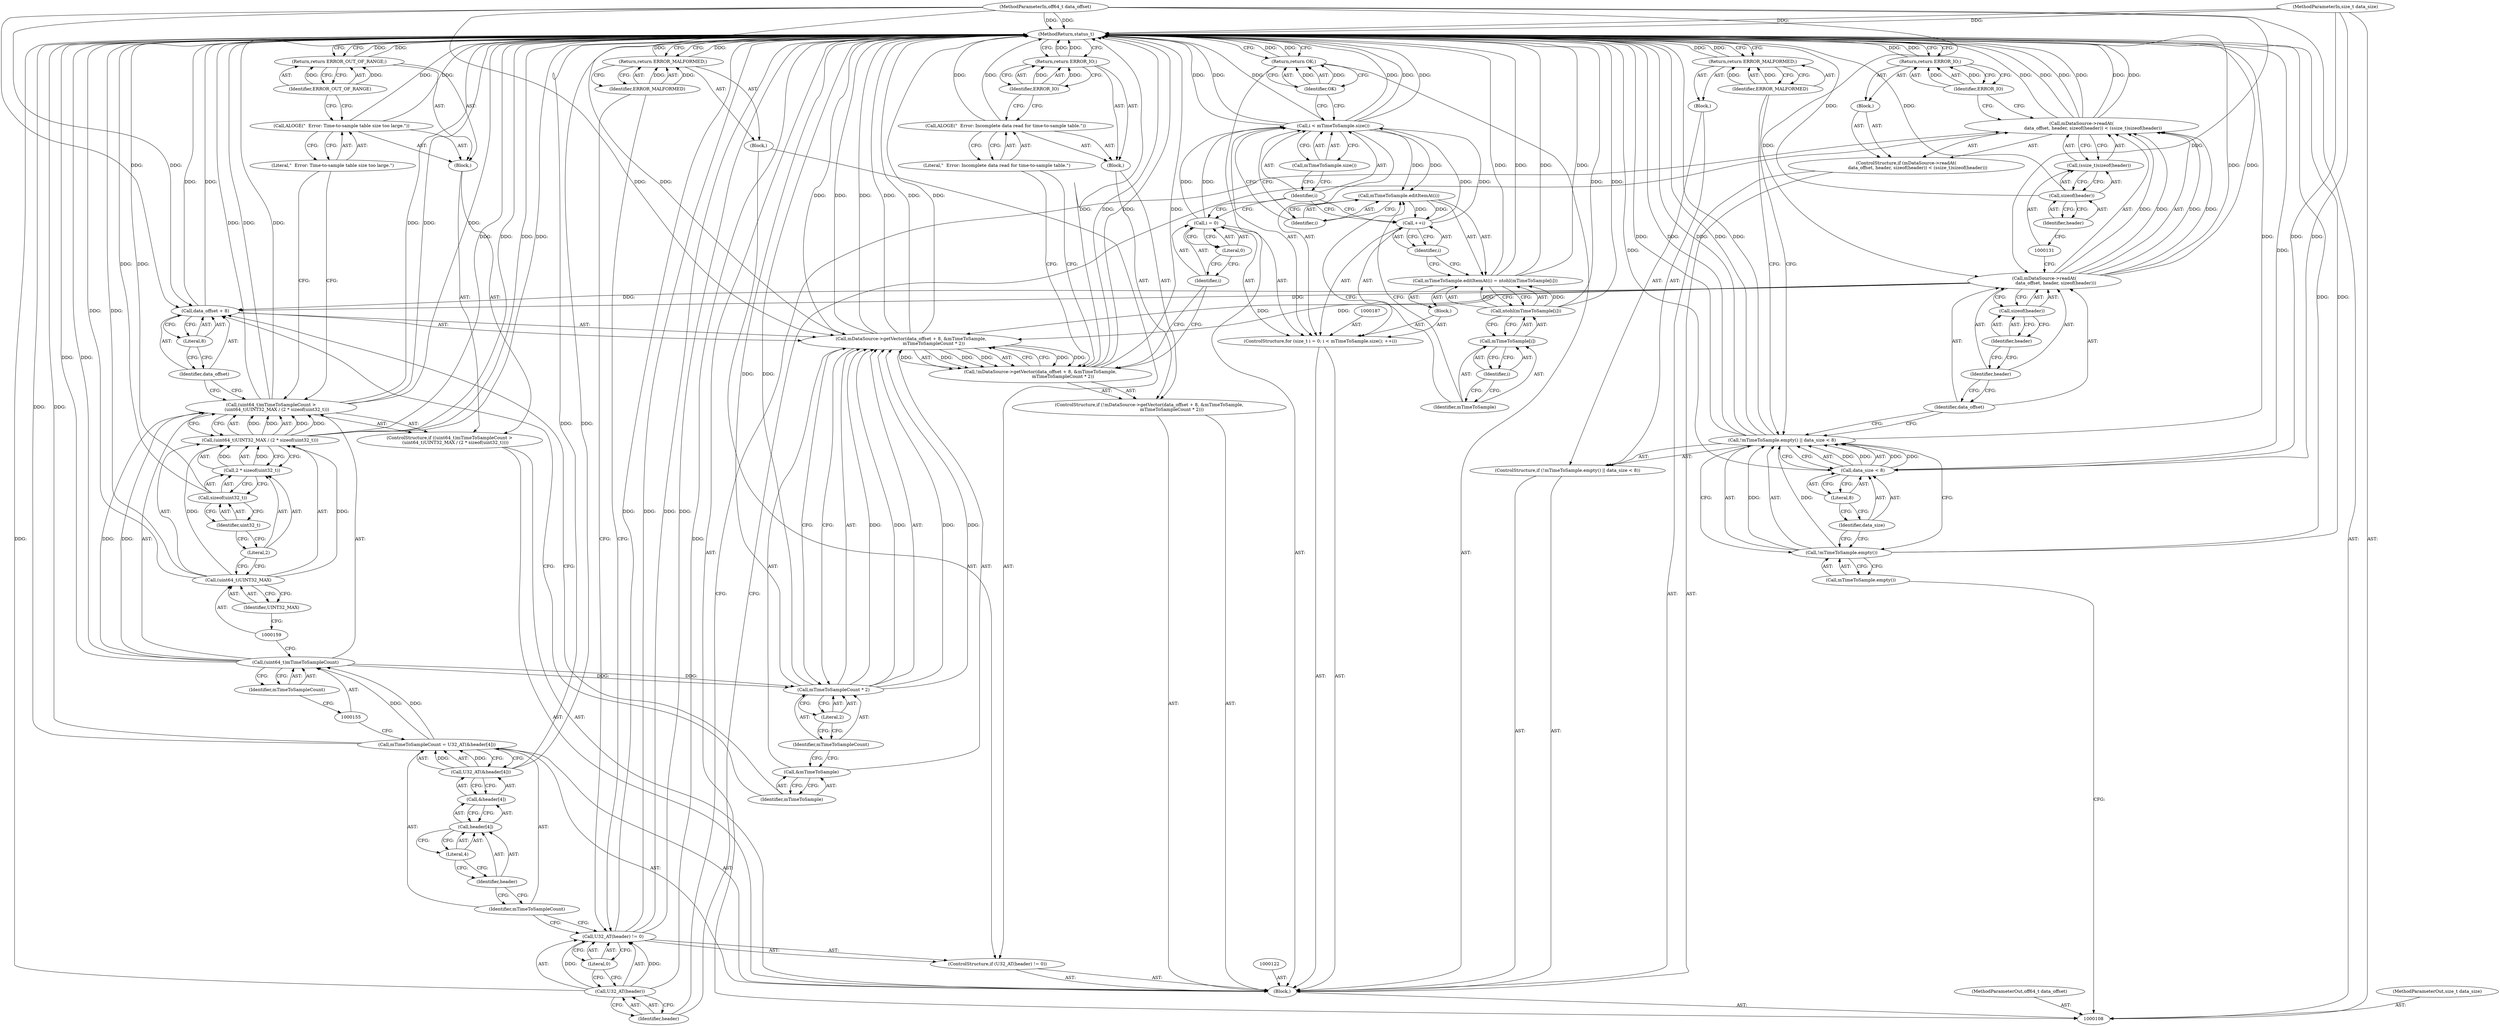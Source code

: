 digraph "0_Android_45737cb776625f17384540523674761e6313e6d4_1" {
"1000206" [label="(MethodReturn,status_t)"];
"1000135" [label="(Return,return ERROR_IO;)"];
"1000136" [label="(Identifier,ERROR_IO)"];
"1000137" [label="(ControlStructure,if (U32_AT(header) != 0))"];
"1000140" [label="(Identifier,header)"];
"1000141" [label="(Literal,0)"];
"1000142" [label="(Block,)"];
"1000138" [label="(Call,U32_AT(header) != 0)"];
"1000139" [label="(Call,U32_AT(header))"];
"1000143" [label="(Return,return ERROR_MALFORMED;)"];
"1000144" [label="(Identifier,ERROR_MALFORMED)"];
"1000147" [label="(Call,U32_AT(&header[4]))"];
"1000148" [label="(Call,&header[4])"];
"1000149" [label="(Call,header[4])"];
"1000150" [label="(Identifier,header)"];
"1000151" [label="(Literal,4)"];
"1000145" [label="(Call,mTimeToSampleCount = U32_AT(&header[4]))"];
"1000146" [label="(Identifier,mTimeToSampleCount)"];
"1000156" [label="(Identifier,mTimeToSampleCount)"];
"1000152" [label="(ControlStructure,if ((uint64_t)mTimeToSampleCount >\n        (uint64_t)UINT32_MAX / (2 * sizeof(uint32_t))))"];
"1000153" [label="(Call,(uint64_t)mTimeToSampleCount >\n        (uint64_t)UINT32_MAX / (2 * sizeof(uint32_t)))"];
"1000154" [label="(Call,(uint64_t)mTimeToSampleCount)"];
"1000110" [label="(MethodParameterIn,size_t data_size)"];
"1000317" [label="(MethodParameterOut,size_t data_size)"];
"1000111" [label="(Block,)"];
"1000109" [label="(MethodParameterIn,off64_t data_offset)"];
"1000316" [label="(MethodParameterOut,off64_t data_offset)"];
"1000160" [label="(Identifier,UINT32_MAX)"];
"1000161" [label="(Call,2 * sizeof(uint32_t))"];
"1000162" [label="(Literal,2)"];
"1000163" [label="(Call,sizeof(uint32_t))"];
"1000164" [label="(Identifier,uint32_t)"];
"1000165" [label="(Block,)"];
"1000157" [label="(Call,(uint64_t)UINT32_MAX / (2 * sizeof(uint32_t)))"];
"1000158" [label="(Call,(uint64_t)UINT32_MAX)"];
"1000167" [label="(Literal,\"  Error: Time-to-sample table size too large.\")"];
"1000166" [label="(Call,ALOGE(\"  Error: Time-to-sample table size too large.\"))"];
"1000169" [label="(Identifier,ERROR_OUT_OF_RANGE)"];
"1000168" [label="(Return,return ERROR_OUT_OF_RANGE;)"];
"1000116" [label="(Call,data_size < 8)"];
"1000117" [label="(Identifier,data_size)"];
"1000112" [label="(ControlStructure,if (!mTimeToSample.empty() || data_size < 8))"];
"1000118" [label="(Literal,8)"];
"1000119" [label="(Block,)"];
"1000113" [label="(Call,!mTimeToSample.empty() || data_size < 8)"];
"1000114" [label="(Call,!mTimeToSample.empty())"];
"1000115" [label="(Call,mTimeToSample.empty())"];
"1000173" [label="(Call,data_offset + 8)"];
"1000174" [label="(Identifier,data_offset)"];
"1000170" [label="(ControlStructure,if (!mDataSource->getVector(data_offset + 8, &mTimeToSample,\n                                mTimeToSampleCount * 2)))"];
"1000175" [label="(Literal,8)"];
"1000176" [label="(Call,&mTimeToSample)"];
"1000177" [label="(Identifier,mTimeToSample)"];
"1000171" [label="(Call,!mDataSource->getVector(data_offset + 8, &mTimeToSample,\n                                mTimeToSampleCount * 2))"];
"1000172" [label="(Call,mDataSource->getVector(data_offset + 8, &mTimeToSample,\n                                mTimeToSampleCount * 2))"];
"1000178" [label="(Call,mTimeToSampleCount * 2)"];
"1000179" [label="(Identifier,mTimeToSampleCount)"];
"1000180" [label="(Literal,2)"];
"1000181" [label="(Block,)"];
"1000183" [label="(Literal,\"  Error: Incomplete data read for time-to-sample table.\")"];
"1000182" [label="(Call,ALOGE(\"  Error: Incomplete data read for time-to-sample table.\"))"];
"1000185" [label="(Identifier,ERROR_IO)"];
"1000184" [label="(Return,return ERROR_IO;)"];
"1000121" [label="(Identifier,ERROR_MALFORMED)"];
"1000120" [label="(Return,return ERROR_MALFORMED;)"];
"1000188" [label="(Call,i = 0)"];
"1000189" [label="(Identifier,i)"];
"1000190" [label="(Literal,0)"];
"1000191" [label="(Call,i < mTimeToSample.size())"];
"1000192" [label="(Identifier,i)"];
"1000193" [label="(Call,mTimeToSample.size())"];
"1000186" [label="(ControlStructure,for (size_t i = 0; i < mTimeToSample.size(); ++i))"];
"1000194" [label="(Call,++i)"];
"1000195" [label="(Identifier,i)"];
"1000196" [label="(Block,)"];
"1000199" [label="(Identifier,i)"];
"1000200" [label="(Call,ntohl(mTimeToSample[i]))"];
"1000201" [label="(Call,mTimeToSample[i])"];
"1000202" [label="(Identifier,mTimeToSample)"];
"1000203" [label="(Identifier,i)"];
"1000197" [label="(Call,mTimeToSample.editItemAt(i) = ntohl(mTimeToSample[i]))"];
"1000198" [label="(Call,mTimeToSample.editItemAt(i))"];
"1000205" [label="(Identifier,OK)"];
"1000204" [label="(Return,return OK;)"];
"1000123" [label="(ControlStructure,if (mDataSource->readAt(\n                data_offset, header, sizeof(header)) < (ssize_t)sizeof(header)))"];
"1000124" [label="(Call,mDataSource->readAt(\n                data_offset, header, sizeof(header)) < (ssize_t)sizeof(header))"];
"1000125" [label="(Call,mDataSource->readAt(\n                data_offset, header, sizeof(header)))"];
"1000126" [label="(Identifier,data_offset)"];
"1000127" [label="(Identifier,header)"];
"1000128" [label="(Call,sizeof(header))"];
"1000129" [label="(Identifier,header)"];
"1000130" [label="(Call,(ssize_t)sizeof(header))"];
"1000132" [label="(Call,sizeof(header))"];
"1000133" [label="(Identifier,header)"];
"1000134" [label="(Block,)"];
"1000206" -> "1000108"  [label="AST: "];
"1000206" -> "1000120"  [label="CFG: "];
"1000206" -> "1000135"  [label="CFG: "];
"1000206" -> "1000143"  [label="CFG: "];
"1000206" -> "1000168"  [label="CFG: "];
"1000206" -> "1000184"  [label="CFG: "];
"1000206" -> "1000204"  [label="CFG: "];
"1000168" -> "1000206"  [label="DDG: "];
"1000184" -> "1000206"  [label="DDG: "];
"1000171" -> "1000206"  [label="DDG: "];
"1000171" -> "1000206"  [label="DDG: "];
"1000178" -> "1000206"  [label="DDG: "];
"1000157" -> "1000206"  [label="DDG: "];
"1000157" -> "1000206"  [label="DDG: "];
"1000153" -> "1000206"  [label="DDG: "];
"1000153" -> "1000206"  [label="DDG: "];
"1000153" -> "1000206"  [label="DDG: "];
"1000132" -> "1000206"  [label="DDG: "];
"1000182" -> "1000206"  [label="DDG: "];
"1000116" -> "1000206"  [label="DDG: "];
"1000172" -> "1000206"  [label="DDG: "];
"1000172" -> "1000206"  [label="DDG: "];
"1000172" -> "1000206"  [label="DDG: "];
"1000124" -> "1000206"  [label="DDG: "];
"1000124" -> "1000206"  [label="DDG: "];
"1000124" -> "1000206"  [label="DDG: "];
"1000163" -> "1000206"  [label="DDG: "];
"1000125" -> "1000206"  [label="DDG: "];
"1000200" -> "1000206"  [label="DDG: "];
"1000197" -> "1000206"  [label="DDG: "];
"1000197" -> "1000206"  [label="DDG: "];
"1000113" -> "1000206"  [label="DDG: "];
"1000113" -> "1000206"  [label="DDG: "];
"1000113" -> "1000206"  [label="DDG: "];
"1000158" -> "1000206"  [label="DDG: "];
"1000138" -> "1000206"  [label="DDG: "];
"1000138" -> "1000206"  [label="DDG: "];
"1000166" -> "1000206"  [label="DDG: "];
"1000139" -> "1000206"  [label="DDG: "];
"1000191" -> "1000206"  [label="DDG: "];
"1000191" -> "1000206"  [label="DDG: "];
"1000191" -> "1000206"  [label="DDG: "];
"1000114" -> "1000206"  [label="DDG: "];
"1000147" -> "1000206"  [label="DDG: "];
"1000110" -> "1000206"  [label="DDG: "];
"1000154" -> "1000206"  [label="DDG: "];
"1000145" -> "1000206"  [label="DDG: "];
"1000173" -> "1000206"  [label="DDG: "];
"1000109" -> "1000206"  [label="DDG: "];
"1000120" -> "1000206"  [label="DDG: "];
"1000204" -> "1000206"  [label="DDG: "];
"1000143" -> "1000206"  [label="DDG: "];
"1000135" -> "1000206"  [label="DDG: "];
"1000135" -> "1000134"  [label="AST: "];
"1000135" -> "1000136"  [label="CFG: "];
"1000136" -> "1000135"  [label="AST: "];
"1000206" -> "1000135"  [label="CFG: "];
"1000135" -> "1000206"  [label="DDG: "];
"1000136" -> "1000135"  [label="DDG: "];
"1000136" -> "1000135"  [label="AST: "];
"1000136" -> "1000124"  [label="CFG: "];
"1000135" -> "1000136"  [label="CFG: "];
"1000136" -> "1000135"  [label="DDG: "];
"1000137" -> "1000111"  [label="AST: "];
"1000138" -> "1000137"  [label="AST: "];
"1000142" -> "1000137"  [label="AST: "];
"1000140" -> "1000139"  [label="AST: "];
"1000140" -> "1000124"  [label="CFG: "];
"1000139" -> "1000140"  [label="CFG: "];
"1000141" -> "1000138"  [label="AST: "];
"1000141" -> "1000139"  [label="CFG: "];
"1000138" -> "1000141"  [label="CFG: "];
"1000142" -> "1000137"  [label="AST: "];
"1000143" -> "1000142"  [label="AST: "];
"1000138" -> "1000137"  [label="AST: "];
"1000138" -> "1000141"  [label="CFG: "];
"1000139" -> "1000138"  [label="AST: "];
"1000141" -> "1000138"  [label="AST: "];
"1000144" -> "1000138"  [label="CFG: "];
"1000146" -> "1000138"  [label="CFG: "];
"1000138" -> "1000206"  [label="DDG: "];
"1000138" -> "1000206"  [label="DDG: "];
"1000139" -> "1000138"  [label="DDG: "];
"1000139" -> "1000138"  [label="AST: "];
"1000139" -> "1000140"  [label="CFG: "];
"1000140" -> "1000139"  [label="AST: "];
"1000141" -> "1000139"  [label="CFG: "];
"1000139" -> "1000206"  [label="DDG: "];
"1000139" -> "1000138"  [label="DDG: "];
"1000143" -> "1000142"  [label="AST: "];
"1000143" -> "1000144"  [label="CFG: "];
"1000144" -> "1000143"  [label="AST: "];
"1000206" -> "1000143"  [label="CFG: "];
"1000143" -> "1000206"  [label="DDG: "];
"1000144" -> "1000143"  [label="DDG: "];
"1000144" -> "1000143"  [label="AST: "];
"1000144" -> "1000138"  [label="CFG: "];
"1000143" -> "1000144"  [label="CFG: "];
"1000144" -> "1000143"  [label="DDG: "];
"1000147" -> "1000145"  [label="AST: "];
"1000147" -> "1000148"  [label="CFG: "];
"1000148" -> "1000147"  [label="AST: "];
"1000145" -> "1000147"  [label="CFG: "];
"1000147" -> "1000206"  [label="DDG: "];
"1000147" -> "1000145"  [label="DDG: "];
"1000148" -> "1000147"  [label="AST: "];
"1000148" -> "1000149"  [label="CFG: "];
"1000149" -> "1000148"  [label="AST: "];
"1000147" -> "1000148"  [label="CFG: "];
"1000149" -> "1000148"  [label="AST: "];
"1000149" -> "1000151"  [label="CFG: "];
"1000150" -> "1000149"  [label="AST: "];
"1000151" -> "1000149"  [label="AST: "];
"1000148" -> "1000149"  [label="CFG: "];
"1000150" -> "1000149"  [label="AST: "];
"1000150" -> "1000146"  [label="CFG: "];
"1000151" -> "1000150"  [label="CFG: "];
"1000151" -> "1000149"  [label="AST: "];
"1000151" -> "1000150"  [label="CFG: "];
"1000149" -> "1000151"  [label="CFG: "];
"1000145" -> "1000111"  [label="AST: "];
"1000145" -> "1000147"  [label="CFG: "];
"1000146" -> "1000145"  [label="AST: "];
"1000147" -> "1000145"  [label="AST: "];
"1000155" -> "1000145"  [label="CFG: "];
"1000145" -> "1000206"  [label="DDG: "];
"1000147" -> "1000145"  [label="DDG: "];
"1000145" -> "1000154"  [label="DDG: "];
"1000146" -> "1000145"  [label="AST: "];
"1000146" -> "1000138"  [label="CFG: "];
"1000150" -> "1000146"  [label="CFG: "];
"1000156" -> "1000154"  [label="AST: "];
"1000156" -> "1000155"  [label="CFG: "];
"1000154" -> "1000156"  [label="CFG: "];
"1000152" -> "1000111"  [label="AST: "];
"1000153" -> "1000152"  [label="AST: "];
"1000165" -> "1000152"  [label="AST: "];
"1000153" -> "1000152"  [label="AST: "];
"1000153" -> "1000157"  [label="CFG: "];
"1000154" -> "1000153"  [label="AST: "];
"1000157" -> "1000153"  [label="AST: "];
"1000167" -> "1000153"  [label="CFG: "];
"1000174" -> "1000153"  [label="CFG: "];
"1000153" -> "1000206"  [label="DDG: "];
"1000153" -> "1000206"  [label="DDG: "];
"1000153" -> "1000206"  [label="DDG: "];
"1000154" -> "1000153"  [label="DDG: "];
"1000157" -> "1000153"  [label="DDG: "];
"1000157" -> "1000153"  [label="DDG: "];
"1000154" -> "1000153"  [label="AST: "];
"1000154" -> "1000156"  [label="CFG: "];
"1000155" -> "1000154"  [label="AST: "];
"1000156" -> "1000154"  [label="AST: "];
"1000159" -> "1000154"  [label="CFG: "];
"1000154" -> "1000206"  [label="DDG: "];
"1000154" -> "1000153"  [label="DDG: "];
"1000145" -> "1000154"  [label="DDG: "];
"1000154" -> "1000178"  [label="DDG: "];
"1000110" -> "1000108"  [label="AST: "];
"1000110" -> "1000206"  [label="DDG: "];
"1000110" -> "1000116"  [label="DDG: "];
"1000317" -> "1000108"  [label="AST: "];
"1000111" -> "1000108"  [label="AST: "];
"1000112" -> "1000111"  [label="AST: "];
"1000122" -> "1000111"  [label="AST: "];
"1000123" -> "1000111"  [label="AST: "];
"1000137" -> "1000111"  [label="AST: "];
"1000145" -> "1000111"  [label="AST: "];
"1000152" -> "1000111"  [label="AST: "];
"1000170" -> "1000111"  [label="AST: "];
"1000186" -> "1000111"  [label="AST: "];
"1000204" -> "1000111"  [label="AST: "];
"1000109" -> "1000108"  [label="AST: "];
"1000109" -> "1000206"  [label="DDG: "];
"1000109" -> "1000125"  [label="DDG: "];
"1000109" -> "1000172"  [label="DDG: "];
"1000109" -> "1000173"  [label="DDG: "];
"1000316" -> "1000108"  [label="AST: "];
"1000160" -> "1000158"  [label="AST: "];
"1000160" -> "1000159"  [label="CFG: "];
"1000158" -> "1000160"  [label="CFG: "];
"1000161" -> "1000157"  [label="AST: "];
"1000161" -> "1000163"  [label="CFG: "];
"1000162" -> "1000161"  [label="AST: "];
"1000163" -> "1000161"  [label="AST: "];
"1000157" -> "1000161"  [label="CFG: "];
"1000161" -> "1000157"  [label="DDG: "];
"1000162" -> "1000161"  [label="AST: "];
"1000162" -> "1000158"  [label="CFG: "];
"1000164" -> "1000162"  [label="CFG: "];
"1000163" -> "1000161"  [label="AST: "];
"1000163" -> "1000164"  [label="CFG: "];
"1000164" -> "1000163"  [label="AST: "];
"1000161" -> "1000163"  [label="CFG: "];
"1000163" -> "1000206"  [label="DDG: "];
"1000164" -> "1000163"  [label="AST: "];
"1000164" -> "1000162"  [label="CFG: "];
"1000163" -> "1000164"  [label="CFG: "];
"1000165" -> "1000152"  [label="AST: "];
"1000166" -> "1000165"  [label="AST: "];
"1000168" -> "1000165"  [label="AST: "];
"1000157" -> "1000153"  [label="AST: "];
"1000157" -> "1000161"  [label="CFG: "];
"1000158" -> "1000157"  [label="AST: "];
"1000161" -> "1000157"  [label="AST: "];
"1000153" -> "1000157"  [label="CFG: "];
"1000157" -> "1000206"  [label="DDG: "];
"1000157" -> "1000206"  [label="DDG: "];
"1000157" -> "1000153"  [label="DDG: "];
"1000157" -> "1000153"  [label="DDG: "];
"1000158" -> "1000157"  [label="DDG: "];
"1000161" -> "1000157"  [label="DDG: "];
"1000158" -> "1000157"  [label="AST: "];
"1000158" -> "1000160"  [label="CFG: "];
"1000159" -> "1000158"  [label="AST: "];
"1000160" -> "1000158"  [label="AST: "];
"1000162" -> "1000158"  [label="CFG: "];
"1000158" -> "1000206"  [label="DDG: "];
"1000158" -> "1000157"  [label="DDG: "];
"1000167" -> "1000166"  [label="AST: "];
"1000167" -> "1000153"  [label="CFG: "];
"1000166" -> "1000167"  [label="CFG: "];
"1000166" -> "1000165"  [label="AST: "];
"1000166" -> "1000167"  [label="CFG: "];
"1000167" -> "1000166"  [label="AST: "];
"1000169" -> "1000166"  [label="CFG: "];
"1000166" -> "1000206"  [label="DDG: "];
"1000169" -> "1000168"  [label="AST: "];
"1000169" -> "1000166"  [label="CFG: "];
"1000168" -> "1000169"  [label="CFG: "];
"1000169" -> "1000168"  [label="DDG: "];
"1000168" -> "1000165"  [label="AST: "];
"1000168" -> "1000169"  [label="CFG: "];
"1000169" -> "1000168"  [label="AST: "];
"1000206" -> "1000168"  [label="CFG: "];
"1000168" -> "1000206"  [label="DDG: "];
"1000169" -> "1000168"  [label="DDG: "];
"1000116" -> "1000113"  [label="AST: "];
"1000116" -> "1000118"  [label="CFG: "];
"1000117" -> "1000116"  [label="AST: "];
"1000118" -> "1000116"  [label="AST: "];
"1000113" -> "1000116"  [label="CFG: "];
"1000116" -> "1000206"  [label="DDG: "];
"1000116" -> "1000113"  [label="DDG: "];
"1000116" -> "1000113"  [label="DDG: "];
"1000110" -> "1000116"  [label="DDG: "];
"1000117" -> "1000116"  [label="AST: "];
"1000117" -> "1000114"  [label="CFG: "];
"1000118" -> "1000117"  [label="CFG: "];
"1000112" -> "1000111"  [label="AST: "];
"1000113" -> "1000112"  [label="AST: "];
"1000119" -> "1000112"  [label="AST: "];
"1000118" -> "1000116"  [label="AST: "];
"1000118" -> "1000117"  [label="CFG: "];
"1000116" -> "1000118"  [label="CFG: "];
"1000119" -> "1000112"  [label="AST: "];
"1000120" -> "1000119"  [label="AST: "];
"1000113" -> "1000112"  [label="AST: "];
"1000113" -> "1000114"  [label="CFG: "];
"1000113" -> "1000116"  [label="CFG: "];
"1000114" -> "1000113"  [label="AST: "];
"1000116" -> "1000113"  [label="AST: "];
"1000121" -> "1000113"  [label="CFG: "];
"1000126" -> "1000113"  [label="CFG: "];
"1000113" -> "1000206"  [label="DDG: "];
"1000113" -> "1000206"  [label="DDG: "];
"1000113" -> "1000206"  [label="DDG: "];
"1000114" -> "1000113"  [label="DDG: "];
"1000116" -> "1000113"  [label="DDG: "];
"1000116" -> "1000113"  [label="DDG: "];
"1000114" -> "1000113"  [label="AST: "];
"1000114" -> "1000115"  [label="CFG: "];
"1000115" -> "1000114"  [label="AST: "];
"1000117" -> "1000114"  [label="CFG: "];
"1000113" -> "1000114"  [label="CFG: "];
"1000114" -> "1000206"  [label="DDG: "];
"1000114" -> "1000113"  [label="DDG: "];
"1000115" -> "1000114"  [label="AST: "];
"1000115" -> "1000108"  [label="CFG: "];
"1000114" -> "1000115"  [label="CFG: "];
"1000173" -> "1000172"  [label="AST: "];
"1000173" -> "1000175"  [label="CFG: "];
"1000174" -> "1000173"  [label="AST: "];
"1000175" -> "1000173"  [label="AST: "];
"1000177" -> "1000173"  [label="CFG: "];
"1000173" -> "1000206"  [label="DDG: "];
"1000125" -> "1000173"  [label="DDG: "];
"1000109" -> "1000173"  [label="DDG: "];
"1000174" -> "1000173"  [label="AST: "];
"1000174" -> "1000153"  [label="CFG: "];
"1000175" -> "1000174"  [label="CFG: "];
"1000170" -> "1000111"  [label="AST: "];
"1000171" -> "1000170"  [label="AST: "];
"1000181" -> "1000170"  [label="AST: "];
"1000175" -> "1000173"  [label="AST: "];
"1000175" -> "1000174"  [label="CFG: "];
"1000173" -> "1000175"  [label="CFG: "];
"1000176" -> "1000172"  [label="AST: "];
"1000176" -> "1000177"  [label="CFG: "];
"1000177" -> "1000176"  [label="AST: "];
"1000179" -> "1000176"  [label="CFG: "];
"1000177" -> "1000176"  [label="AST: "];
"1000177" -> "1000173"  [label="CFG: "];
"1000176" -> "1000177"  [label="CFG: "];
"1000171" -> "1000170"  [label="AST: "];
"1000171" -> "1000172"  [label="CFG: "];
"1000172" -> "1000171"  [label="AST: "];
"1000183" -> "1000171"  [label="CFG: "];
"1000189" -> "1000171"  [label="CFG: "];
"1000171" -> "1000206"  [label="DDG: "];
"1000171" -> "1000206"  [label="DDG: "];
"1000172" -> "1000171"  [label="DDG: "];
"1000172" -> "1000171"  [label="DDG: "];
"1000172" -> "1000171"  [label="DDG: "];
"1000172" -> "1000171"  [label="AST: "];
"1000172" -> "1000178"  [label="CFG: "];
"1000173" -> "1000172"  [label="AST: "];
"1000176" -> "1000172"  [label="AST: "];
"1000178" -> "1000172"  [label="AST: "];
"1000171" -> "1000172"  [label="CFG: "];
"1000172" -> "1000206"  [label="DDG: "];
"1000172" -> "1000206"  [label="DDG: "];
"1000172" -> "1000206"  [label="DDG: "];
"1000172" -> "1000171"  [label="DDG: "];
"1000172" -> "1000171"  [label="DDG: "];
"1000172" -> "1000171"  [label="DDG: "];
"1000125" -> "1000172"  [label="DDG: "];
"1000109" -> "1000172"  [label="DDG: "];
"1000178" -> "1000172"  [label="DDG: "];
"1000178" -> "1000172"  [label="DDG: "];
"1000178" -> "1000172"  [label="AST: "];
"1000178" -> "1000180"  [label="CFG: "];
"1000179" -> "1000178"  [label="AST: "];
"1000180" -> "1000178"  [label="AST: "];
"1000172" -> "1000178"  [label="CFG: "];
"1000178" -> "1000206"  [label="DDG: "];
"1000178" -> "1000172"  [label="DDG: "];
"1000178" -> "1000172"  [label="DDG: "];
"1000154" -> "1000178"  [label="DDG: "];
"1000179" -> "1000178"  [label="AST: "];
"1000179" -> "1000176"  [label="CFG: "];
"1000180" -> "1000179"  [label="CFG: "];
"1000180" -> "1000178"  [label="AST: "];
"1000180" -> "1000179"  [label="CFG: "];
"1000178" -> "1000180"  [label="CFG: "];
"1000181" -> "1000170"  [label="AST: "];
"1000182" -> "1000181"  [label="AST: "];
"1000184" -> "1000181"  [label="AST: "];
"1000183" -> "1000182"  [label="AST: "];
"1000183" -> "1000171"  [label="CFG: "];
"1000182" -> "1000183"  [label="CFG: "];
"1000182" -> "1000181"  [label="AST: "];
"1000182" -> "1000183"  [label="CFG: "];
"1000183" -> "1000182"  [label="AST: "];
"1000185" -> "1000182"  [label="CFG: "];
"1000182" -> "1000206"  [label="DDG: "];
"1000185" -> "1000184"  [label="AST: "];
"1000185" -> "1000182"  [label="CFG: "];
"1000184" -> "1000185"  [label="CFG: "];
"1000185" -> "1000184"  [label="DDG: "];
"1000184" -> "1000181"  [label="AST: "];
"1000184" -> "1000185"  [label="CFG: "];
"1000185" -> "1000184"  [label="AST: "];
"1000206" -> "1000184"  [label="CFG: "];
"1000184" -> "1000206"  [label="DDG: "];
"1000185" -> "1000184"  [label="DDG: "];
"1000121" -> "1000120"  [label="AST: "];
"1000121" -> "1000113"  [label="CFG: "];
"1000120" -> "1000121"  [label="CFG: "];
"1000121" -> "1000120"  [label="DDG: "];
"1000120" -> "1000119"  [label="AST: "];
"1000120" -> "1000121"  [label="CFG: "];
"1000121" -> "1000120"  [label="AST: "];
"1000206" -> "1000120"  [label="CFG: "];
"1000120" -> "1000206"  [label="DDG: "];
"1000121" -> "1000120"  [label="DDG: "];
"1000188" -> "1000186"  [label="AST: "];
"1000188" -> "1000190"  [label="CFG: "];
"1000189" -> "1000188"  [label="AST: "];
"1000190" -> "1000188"  [label="AST: "];
"1000192" -> "1000188"  [label="CFG: "];
"1000188" -> "1000191"  [label="DDG: "];
"1000189" -> "1000188"  [label="AST: "];
"1000189" -> "1000171"  [label="CFG: "];
"1000190" -> "1000189"  [label="CFG: "];
"1000190" -> "1000188"  [label="AST: "];
"1000190" -> "1000189"  [label="CFG: "];
"1000188" -> "1000190"  [label="CFG: "];
"1000191" -> "1000186"  [label="AST: "];
"1000191" -> "1000193"  [label="CFG: "];
"1000192" -> "1000191"  [label="AST: "];
"1000193" -> "1000191"  [label="AST: "];
"1000199" -> "1000191"  [label="CFG: "];
"1000205" -> "1000191"  [label="CFG: "];
"1000191" -> "1000206"  [label="DDG: "];
"1000191" -> "1000206"  [label="DDG: "];
"1000191" -> "1000206"  [label="DDG: "];
"1000188" -> "1000191"  [label="DDG: "];
"1000194" -> "1000191"  [label="DDG: "];
"1000191" -> "1000198"  [label="DDG: "];
"1000192" -> "1000191"  [label="AST: "];
"1000192" -> "1000188"  [label="CFG: "];
"1000192" -> "1000194"  [label="CFG: "];
"1000193" -> "1000192"  [label="CFG: "];
"1000193" -> "1000191"  [label="AST: "];
"1000193" -> "1000192"  [label="CFG: "];
"1000191" -> "1000193"  [label="CFG: "];
"1000186" -> "1000111"  [label="AST: "];
"1000187" -> "1000186"  [label="AST: "];
"1000188" -> "1000186"  [label="AST: "];
"1000191" -> "1000186"  [label="AST: "];
"1000194" -> "1000186"  [label="AST: "];
"1000196" -> "1000186"  [label="AST: "];
"1000194" -> "1000186"  [label="AST: "];
"1000194" -> "1000195"  [label="CFG: "];
"1000195" -> "1000194"  [label="AST: "];
"1000192" -> "1000194"  [label="CFG: "];
"1000194" -> "1000191"  [label="DDG: "];
"1000198" -> "1000194"  [label="DDG: "];
"1000195" -> "1000194"  [label="AST: "];
"1000195" -> "1000197"  [label="CFG: "];
"1000194" -> "1000195"  [label="CFG: "];
"1000196" -> "1000186"  [label="AST: "];
"1000197" -> "1000196"  [label="AST: "];
"1000199" -> "1000198"  [label="AST: "];
"1000199" -> "1000191"  [label="CFG: "];
"1000198" -> "1000199"  [label="CFG: "];
"1000200" -> "1000197"  [label="AST: "];
"1000200" -> "1000201"  [label="CFG: "];
"1000201" -> "1000200"  [label="AST: "];
"1000197" -> "1000200"  [label="CFG: "];
"1000200" -> "1000206"  [label="DDG: "];
"1000200" -> "1000197"  [label="DDG: "];
"1000201" -> "1000200"  [label="AST: "];
"1000201" -> "1000203"  [label="CFG: "];
"1000202" -> "1000201"  [label="AST: "];
"1000203" -> "1000201"  [label="AST: "];
"1000200" -> "1000201"  [label="CFG: "];
"1000202" -> "1000201"  [label="AST: "];
"1000202" -> "1000198"  [label="CFG: "];
"1000203" -> "1000202"  [label="CFG: "];
"1000203" -> "1000201"  [label="AST: "];
"1000203" -> "1000202"  [label="CFG: "];
"1000201" -> "1000203"  [label="CFG: "];
"1000197" -> "1000196"  [label="AST: "];
"1000197" -> "1000200"  [label="CFG: "];
"1000198" -> "1000197"  [label="AST: "];
"1000200" -> "1000197"  [label="AST: "];
"1000195" -> "1000197"  [label="CFG: "];
"1000197" -> "1000206"  [label="DDG: "];
"1000197" -> "1000206"  [label="DDG: "];
"1000200" -> "1000197"  [label="DDG: "];
"1000198" -> "1000197"  [label="AST: "];
"1000198" -> "1000199"  [label="CFG: "];
"1000199" -> "1000198"  [label="AST: "];
"1000202" -> "1000198"  [label="CFG: "];
"1000198" -> "1000194"  [label="DDG: "];
"1000191" -> "1000198"  [label="DDG: "];
"1000205" -> "1000204"  [label="AST: "];
"1000205" -> "1000191"  [label="CFG: "];
"1000204" -> "1000205"  [label="CFG: "];
"1000205" -> "1000204"  [label="DDG: "];
"1000204" -> "1000111"  [label="AST: "];
"1000204" -> "1000205"  [label="CFG: "];
"1000205" -> "1000204"  [label="AST: "];
"1000206" -> "1000204"  [label="CFG: "];
"1000204" -> "1000206"  [label="DDG: "];
"1000205" -> "1000204"  [label="DDG: "];
"1000123" -> "1000111"  [label="AST: "];
"1000124" -> "1000123"  [label="AST: "];
"1000134" -> "1000123"  [label="AST: "];
"1000124" -> "1000123"  [label="AST: "];
"1000124" -> "1000130"  [label="CFG: "];
"1000125" -> "1000124"  [label="AST: "];
"1000130" -> "1000124"  [label="AST: "];
"1000136" -> "1000124"  [label="CFG: "];
"1000140" -> "1000124"  [label="CFG: "];
"1000124" -> "1000206"  [label="DDG: "];
"1000124" -> "1000206"  [label="DDG: "];
"1000124" -> "1000206"  [label="DDG: "];
"1000125" -> "1000124"  [label="DDG: "];
"1000125" -> "1000124"  [label="DDG: "];
"1000125" -> "1000124"  [label="AST: "];
"1000125" -> "1000128"  [label="CFG: "];
"1000126" -> "1000125"  [label="AST: "];
"1000127" -> "1000125"  [label="AST: "];
"1000128" -> "1000125"  [label="AST: "];
"1000131" -> "1000125"  [label="CFG: "];
"1000125" -> "1000206"  [label="DDG: "];
"1000125" -> "1000124"  [label="DDG: "];
"1000125" -> "1000124"  [label="DDG: "];
"1000109" -> "1000125"  [label="DDG: "];
"1000125" -> "1000172"  [label="DDG: "];
"1000125" -> "1000173"  [label="DDG: "];
"1000126" -> "1000125"  [label="AST: "];
"1000126" -> "1000113"  [label="CFG: "];
"1000127" -> "1000126"  [label="CFG: "];
"1000127" -> "1000125"  [label="AST: "];
"1000127" -> "1000126"  [label="CFG: "];
"1000129" -> "1000127"  [label="CFG: "];
"1000128" -> "1000125"  [label="AST: "];
"1000128" -> "1000129"  [label="CFG: "];
"1000129" -> "1000128"  [label="AST: "];
"1000125" -> "1000128"  [label="CFG: "];
"1000129" -> "1000128"  [label="AST: "];
"1000129" -> "1000127"  [label="CFG: "];
"1000128" -> "1000129"  [label="CFG: "];
"1000130" -> "1000124"  [label="AST: "];
"1000130" -> "1000132"  [label="CFG: "];
"1000131" -> "1000130"  [label="AST: "];
"1000132" -> "1000130"  [label="AST: "];
"1000124" -> "1000130"  [label="CFG: "];
"1000132" -> "1000130"  [label="AST: "];
"1000132" -> "1000133"  [label="CFG: "];
"1000133" -> "1000132"  [label="AST: "];
"1000130" -> "1000132"  [label="CFG: "];
"1000132" -> "1000206"  [label="DDG: "];
"1000133" -> "1000132"  [label="AST: "];
"1000133" -> "1000131"  [label="CFG: "];
"1000132" -> "1000133"  [label="CFG: "];
"1000134" -> "1000123"  [label="AST: "];
"1000135" -> "1000134"  [label="AST: "];
}
